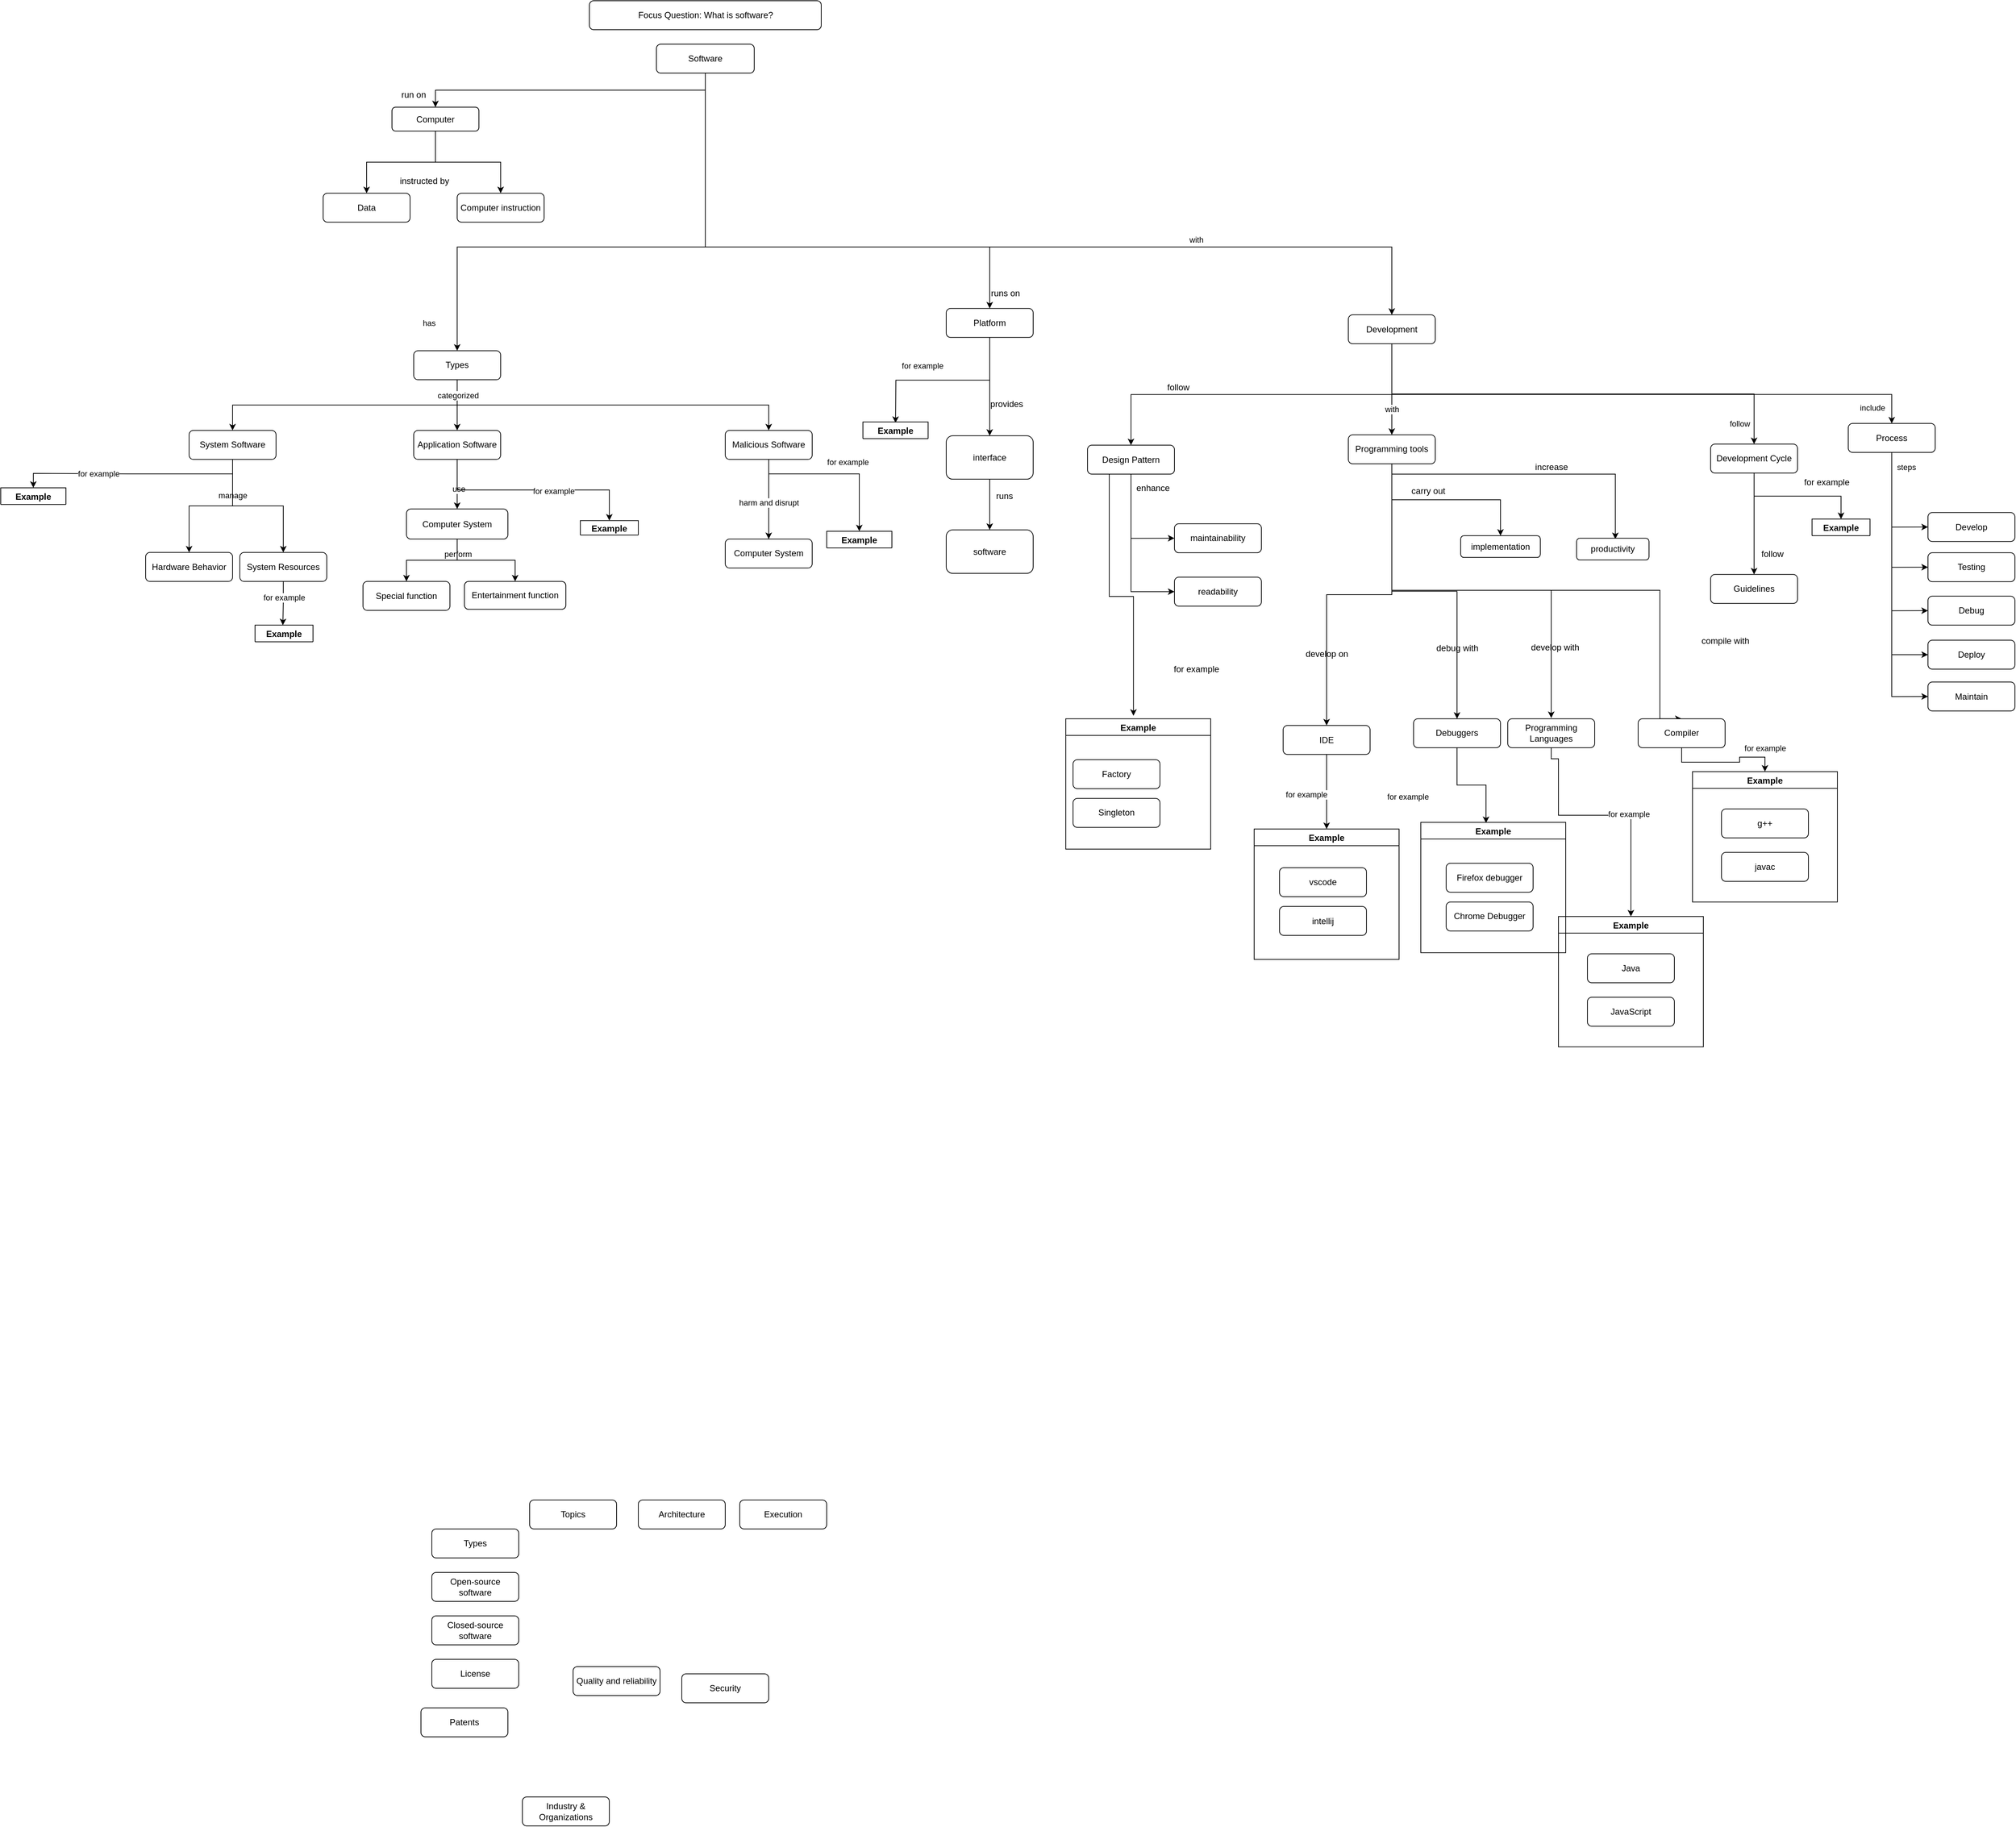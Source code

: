 <mxfile version="13.4.5" type="device"><diagram id="bqDpS-16AzPDmyHB4mbS" name="Page-1"><mxGraphModel dx="2788" dy="2067" grid="1" gridSize="10" guides="1" tooltips="1" connect="1" arrows="1" fold="1" page="1" pageScale="1" pageWidth="850" pageHeight="1100" math="0" shadow="0"><root><mxCell id="0"/><mxCell id="1" parent="0"/><mxCell id="fqigYFYqRB1t5U6mb7Yw-1" value="Focus Question: What is software?" style="rounded=1;whiteSpace=wrap;html=1;" parent="1" vertex="1"><mxGeometry x="297.5" y="-190" width="320" height="40" as="geometry"/></mxCell><mxCell id="fqigYFYqRB1t5U6mb7Yw-91" style="edgeStyle=orthogonalEdgeStyle;rounded=0;orthogonalLoop=1;jettySize=auto;html=1;exitX=0.5;exitY=1;exitDx=0;exitDy=0;entryX=0.5;entryY=0;entryDx=0;entryDy=0;" parent="1" source="fqigYFYqRB1t5U6mb7Yw-2" target="fqigYFYqRB1t5U6mb7Yw-90" edge="1"><mxGeometry relative="1" as="geometry"/></mxCell><mxCell id="fqigYFYqRB1t5U6mb7Yw-95" value="manage" style="edgeLabel;html=1;align=center;verticalAlign=middle;resizable=0;points=[];" parent="fqigYFYqRB1t5U6mb7Yw-91" vertex="1" connectable="0"><mxGeometry x="0.622" y="-1" relative="1" as="geometry"><mxPoint x="61" y="-43.1" as="offset"/></mxGeometry></mxCell><mxCell id="fqigYFYqRB1t5U6mb7Yw-94" style="edgeStyle=orthogonalEdgeStyle;rounded=0;orthogonalLoop=1;jettySize=auto;html=1;exitX=0.5;exitY=1;exitDx=0;exitDy=0;entryX=0.5;entryY=0;entryDx=0;entryDy=0;" parent="1" source="fqigYFYqRB1t5U6mb7Yw-2" target="fqigYFYqRB1t5U6mb7Yw-71" edge="1"><mxGeometry relative="1" as="geometry"/></mxCell><mxCell id="fqigYFYqRB1t5U6mb7Yw-106" value="for example" style="edgeLabel;html=1;align=center;verticalAlign=middle;resizable=0;points=[];" parent="fqigYFYqRB1t5U6mb7Yw-94" vertex="1" connectable="0"><mxGeometry x="0.305" relative="1" as="geometry"><mxPoint as="offset"/></mxGeometry></mxCell><mxCell id="fqigYFYqRB1t5U6mb7Yw-97" style="edgeStyle=orthogonalEdgeStyle;rounded=0;orthogonalLoop=1;jettySize=auto;html=1;exitX=0.5;exitY=1;exitDx=0;exitDy=0;entryX=0.5;entryY=0;entryDx=0;entryDy=0;" parent="1" source="fqigYFYqRB1t5U6mb7Yw-2" target="fqigYFYqRB1t5U6mb7Yw-96" edge="1"><mxGeometry relative="1" as="geometry"/></mxCell><mxCell id="fqigYFYqRB1t5U6mb7Yw-2" value="System Software" style="rounded=1;whiteSpace=wrap;html=1;" parent="1" vertex="1"><mxGeometry x="-255" y="403.3" width="120" height="40" as="geometry"/></mxCell><mxCell id="fqigYFYqRB1t5U6mb7Yw-79" style="edgeStyle=orthogonalEdgeStyle;rounded=0;orthogonalLoop=1;jettySize=auto;html=1;exitX=0.5;exitY=1;exitDx=0;exitDy=0;entryX=0.5;entryY=0;entryDx=0;entryDy=0;" parent="1" source="fqigYFYqRB1t5U6mb7Yw-3" target="fqigYFYqRB1t5U6mb7Yw-78" edge="1"><mxGeometry relative="1" as="geometry"/></mxCell><mxCell id="fqigYFYqRB1t5U6mb7Yw-80" value="use" style="edgeLabel;html=1;align=center;verticalAlign=middle;resizable=0;points=[];" parent="fqigYFYqRB1t5U6mb7Yw-79" vertex="1" connectable="0"><mxGeometry x="0.171" y="2" relative="1" as="geometry"><mxPoint as="offset"/></mxGeometry></mxCell><mxCell id="fqigYFYqRB1t5U6mb7Yw-86" style="edgeStyle=orthogonalEdgeStyle;rounded=0;orthogonalLoop=1;jettySize=auto;html=1;exitX=0.5;exitY=1;exitDx=0;exitDy=0;entryX=0.5;entryY=0;entryDx=0;entryDy=0;" parent="1" source="fqigYFYqRB1t5U6mb7Yw-3" target="fqigYFYqRB1t5U6mb7Yw-84" edge="1"><mxGeometry relative="1" as="geometry"/></mxCell><mxCell id="fqigYFYqRB1t5U6mb7Yw-87" value="for example" style="edgeLabel;html=1;align=center;verticalAlign=middle;resizable=0;points=[];" parent="fqigYFYqRB1t5U6mb7Yw-86" vertex="1" connectable="0"><mxGeometry x="0.189" y="-1" relative="1" as="geometry"><mxPoint as="offset"/></mxGeometry></mxCell><mxCell id="fqigYFYqRB1t5U6mb7Yw-3" value="Application Software" style="rounded=1;whiteSpace=wrap;html=1;" parent="1" vertex="1"><mxGeometry x="55" y="403.3" width="120" height="40" as="geometry"/></mxCell><mxCell id="fqigYFYqRB1t5U6mb7Yw-4" value="&lt;div&gt;License&lt;/div&gt;" style="rounded=1;whiteSpace=wrap;html=1;" parent="1" vertex="1"><mxGeometry x="80" y="2100" width="120" height="40" as="geometry"/></mxCell><mxCell id="fqigYFYqRB1t5U6mb7Yw-119" style="edgeStyle=orthogonalEdgeStyle;rounded=0;orthogonalLoop=1;jettySize=auto;html=1;exitX=0.5;exitY=1;exitDx=0;exitDy=0;entryX=0.5;entryY=0;entryDx=0;entryDy=0;" parent="1" source="fqigYFYqRB1t5U6mb7Yw-5" target="fqigYFYqRB1t5U6mb7Yw-118" edge="1"><mxGeometry relative="1" as="geometry"/></mxCell><mxCell id="fqigYFYqRB1t5U6mb7Yw-120" value="harm and disrupt" style="edgeLabel;html=1;align=center;verticalAlign=middle;resizable=0;points=[];" parent="fqigYFYqRB1t5U6mb7Yw-119" vertex="1" connectable="0"><mxGeometry x="0.335" y="-1" relative="1" as="geometry"><mxPoint x="1" y="-14.48" as="offset"/></mxGeometry></mxCell><mxCell id="fqigYFYqRB1t5U6mb7Yw-128" style="edgeStyle=orthogonalEdgeStyle;rounded=0;orthogonalLoop=1;jettySize=auto;html=1;exitX=0.5;exitY=1;exitDx=0;exitDy=0;entryX=0.5;entryY=0;entryDx=0;entryDy=0;" parent="1" source="fqigYFYqRB1t5U6mb7Yw-5" target="fqigYFYqRB1t5U6mb7Yw-121" edge="1"><mxGeometry relative="1" as="geometry"><Array as="points"><mxPoint x="545" y="463.3"/><mxPoint x="670" y="463.3"/></Array></mxGeometry></mxCell><mxCell id="fqigYFYqRB1t5U6mb7Yw-130" value="for example" style="edgeLabel;html=1;align=center;verticalAlign=middle;resizable=0;points=[];" parent="fqigYFYqRB1t5U6mb7Yw-128" vertex="1" connectable="0"><mxGeometry x="0.139" y="-2" relative="1" as="geometry"><mxPoint x="1.41" y="-18.53" as="offset"/></mxGeometry></mxCell><mxCell id="fqigYFYqRB1t5U6mb7Yw-5" value="Malicious Software" style="rounded=1;whiteSpace=wrap;html=1;" parent="1" vertex="1"><mxGeometry x="485" y="403.3" width="120" height="40" as="geometry"/></mxCell><mxCell id="fqigYFYqRB1t5U6mb7Yw-6" value="&lt;div&gt;Closed-source software&lt;/div&gt;" style="rounded=1;whiteSpace=wrap;html=1;" parent="1" vertex="1"><mxGeometry x="80" y="2040" width="120" height="40" as="geometry"/></mxCell><mxCell id="fqigYFYqRB1t5U6mb7Yw-7" value="&lt;div&gt;Open-source software&lt;/div&gt;" style="rounded=1;whiteSpace=wrap;html=1;" parent="1" vertex="1"><mxGeometry x="80" y="1980" width="120" height="40" as="geometry"/></mxCell><mxCell id="fqigYFYqRB1t5U6mb7Yw-12" value="&lt;div&gt;Patents&lt;/div&gt;" style="rounded=1;whiteSpace=wrap;html=1;" parent="1" vertex="1"><mxGeometry x="65" y="2167" width="120" height="40" as="geometry"/></mxCell><mxCell id="fqigYFYqRB1t5U6mb7Yw-14" value="&lt;div&gt;Types&lt;/div&gt;" style="rounded=1;whiteSpace=wrap;html=1;" parent="1" vertex="1"><mxGeometry x="80" y="1920" width="120" height="40" as="geometry"/></mxCell><mxCell id="fqigYFYqRB1t5U6mb7Yw-15" value="&lt;div&gt;Quality and reliability&lt;/div&gt;" style="rounded=1;whiteSpace=wrap;html=1;" parent="1" vertex="1"><mxGeometry x="275" y="2110" width="120" height="40" as="geometry"/></mxCell><mxCell id="fqigYFYqRB1t5U6mb7Yw-17" value="&lt;div&gt;Execution&lt;/div&gt;" style="rounded=1;whiteSpace=wrap;html=1;" parent="1" vertex="1"><mxGeometry x="505" y="1880" width="120" height="40" as="geometry"/></mxCell><mxCell id="fqigYFYqRB1t5U6mb7Yw-173" style="edgeStyle=orthogonalEdgeStyle;rounded=0;orthogonalLoop=1;jettySize=auto;html=1;exitX=0.5;exitY=1;exitDx=0;exitDy=0;entryX=0;entryY=0.5;entryDx=0;entryDy=0;" parent="1" source="fqigYFYqRB1t5U6mb7Yw-18" target="fqigYFYqRB1t5U6mb7Yw-136" edge="1"><mxGeometry relative="1" as="geometry"/></mxCell><mxCell id="fqigYFYqRB1t5U6mb7Yw-174" style="edgeStyle=orthogonalEdgeStyle;rounded=0;orthogonalLoop=1;jettySize=auto;html=1;exitX=0.5;exitY=1;exitDx=0;exitDy=0;entryX=0;entryY=0.5;entryDx=0;entryDy=0;" parent="1" source="fqigYFYqRB1t5U6mb7Yw-18" target="fqigYFYqRB1t5U6mb7Yw-31" edge="1"><mxGeometry relative="1" as="geometry"/></mxCell><mxCell id="fqigYFYqRB1t5U6mb7Yw-175" style="edgeStyle=orthogonalEdgeStyle;rounded=0;orthogonalLoop=1;jettySize=auto;html=1;exitX=0.5;exitY=1;exitDx=0;exitDy=0;entryX=0;entryY=0.5;entryDx=0;entryDy=0;" parent="1" source="fqigYFYqRB1t5U6mb7Yw-18" target="fqigYFYqRB1t5U6mb7Yw-22" edge="1"><mxGeometry relative="1" as="geometry"/></mxCell><mxCell id="fqigYFYqRB1t5U6mb7Yw-176" style="edgeStyle=orthogonalEdgeStyle;rounded=0;orthogonalLoop=1;jettySize=auto;html=1;exitX=0.5;exitY=1;exitDx=0;exitDy=0;entryX=0;entryY=0.5;entryDx=0;entryDy=0;" parent="1" source="fqigYFYqRB1t5U6mb7Yw-18" target="fqigYFYqRB1t5U6mb7Yw-20" edge="1"><mxGeometry relative="1" as="geometry"/></mxCell><mxCell id="fqigYFYqRB1t5U6mb7Yw-177" value="steps" style="edgeLabel;html=1;align=center;verticalAlign=middle;resizable=0;points=[];" parent="fqigYFYqRB1t5U6mb7Yw-176" vertex="1" connectable="0"><mxGeometry x="-0.874" y="2" relative="1" as="geometry"><mxPoint x="18" y="-4.57" as="offset"/></mxGeometry></mxCell><mxCell id="fqigYFYqRB1t5U6mb7Yw-179" style="edgeStyle=orthogonalEdgeStyle;rounded=0;orthogonalLoop=1;jettySize=auto;html=1;exitX=0.5;exitY=1;exitDx=0;exitDy=0;entryX=0;entryY=0.5;entryDx=0;entryDy=0;" parent="1" source="fqigYFYqRB1t5U6mb7Yw-18" target="fqigYFYqRB1t5U6mb7Yw-178" edge="1"><mxGeometry relative="1" as="geometry"/></mxCell><mxCell id="fqigYFYqRB1t5U6mb7Yw-18" value="&lt;div&gt;Process&lt;/div&gt;" style="rounded=1;whiteSpace=wrap;html=1;" parent="1" vertex="1"><mxGeometry x="2035" y="393.67" width="120" height="40" as="geometry"/></mxCell><mxCell id="fqigYFYqRB1t5U6mb7Yw-20" value="&lt;div&gt;Maintain&lt;/div&gt;" style="rounded=1;whiteSpace=wrap;html=1;" parent="1" vertex="1"><mxGeometry x="2145" y="750.67" width="120" height="40" as="geometry"/></mxCell><mxCell id="fqigYFYqRB1t5U6mb7Yw-22" value="&lt;div&gt;Debug&lt;/div&gt;" style="rounded=1;whiteSpace=wrap;html=1;" parent="1" vertex="1"><mxGeometry x="2145" y="632.17" width="120" height="40" as="geometry"/></mxCell><mxCell id="fqigYFYqRB1t5U6mb7Yw-137" style="edgeStyle=orthogonalEdgeStyle;rounded=0;orthogonalLoop=1;jettySize=auto;html=1;exitX=0.5;exitY=1;exitDx=0;exitDy=0;entryX=0.5;entryY=0;entryDx=0;entryDy=0;" parent="1" source="fqigYFYqRB1t5U6mb7Yw-23" target="fqigYFYqRB1t5U6mb7Yw-43" edge="1"><mxGeometry relative="1" as="geometry"/></mxCell><mxCell id="fqigYFYqRB1t5U6mb7Yw-139" style="edgeStyle=orthogonalEdgeStyle;rounded=0;orthogonalLoop=1;jettySize=auto;html=1;exitX=0.5;exitY=1;exitDx=0;exitDy=0;" parent="1" edge="1"><mxGeometry relative="1" as="geometry"><mxPoint x="1405" y="448.42" as="sourcePoint"/><mxPoint x="1625.006" y="800.42" as="targetPoint"/><Array as="points"><mxPoint x="1405" y="624"/><mxPoint x="1625" y="624"/></Array></mxGeometry></mxCell><mxCell id="fqigYFYqRB1t5U6mb7Yw-183" style="edgeStyle=orthogonalEdgeStyle;rounded=0;orthogonalLoop=1;jettySize=auto;html=1;exitX=0.5;exitY=1;exitDx=0;exitDy=0;entryX=0.5;entryY=0;entryDx=0;entryDy=0;" parent="1" source="fqigYFYqRB1t5U6mb7Yw-23" target="fqigYFYqRB1t5U6mb7Yw-181" edge="1"><mxGeometry relative="1" as="geometry"/></mxCell><mxCell id="fqigYFYqRB1t5U6mb7Yw-261" style="edgeStyle=orthogonalEdgeStyle;rounded=0;orthogonalLoop=1;jettySize=auto;html=1;exitX=0.5;exitY=1;exitDx=0;exitDy=0;entryX=0.535;entryY=0.04;entryDx=0;entryDy=0;entryPerimeter=0;" parent="1" source="fqigYFYqRB1t5U6mb7Yw-23" target="fqigYFYqRB1t5U6mb7Yw-182" edge="1"><mxGeometry relative="1" as="geometry"><Array as="points"><mxPoint x="1405" y="463.67"/><mxPoint x="1714" y="463.67"/></Array></mxGeometry></mxCell><mxCell id="hhJebvFuPnWvjlflmuTp-10" style="edgeStyle=orthogonalEdgeStyle;rounded=0;orthogonalLoop=1;jettySize=auto;html=1;entryX=0.5;entryY=0;entryDx=0;entryDy=0;" parent="1" source="fqigYFYqRB1t5U6mb7Yw-23" target="hhJebvFuPnWvjlflmuTp-6" edge="1"><mxGeometry relative="1" as="geometry"><Array as="points"><mxPoint x="1405" y="624"/><mxPoint x="1775" y="624"/><mxPoint x="1775" y="801"/></Array></mxGeometry></mxCell><mxCell id="ocabSNgFhUZFMKC6uP_e-37" style="edgeStyle=orthogonalEdgeStyle;rounded=0;orthogonalLoop=1;jettySize=auto;html=1;entryX=0.5;entryY=0;entryDx=0;entryDy=0;" edge="1" parent="1" source="fqigYFYqRB1t5U6mb7Yw-23" target="fqigYFYqRB1t5U6mb7Yw-44"><mxGeometry relative="1" as="geometry"/></mxCell><mxCell id="fqigYFYqRB1t5U6mb7Yw-23" value="&lt;div&gt;Programming tools&lt;/div&gt;" style="rounded=1;whiteSpace=wrap;html=1;" parent="1" vertex="1"><mxGeometry x="1345" y="409.42" width="120" height="40" as="geometry"/></mxCell><mxCell id="fqigYFYqRB1t5U6mb7Yw-28" value="&lt;div&gt;Security&lt;/div&gt;" style="rounded=1;whiteSpace=wrap;html=1;" parent="1" vertex="1"><mxGeometry x="425" y="2120" width="120" height="40" as="geometry"/></mxCell><mxCell id="fqigYFYqRB1t5U6mb7Yw-29" value="&lt;div&gt;Architecture&lt;/div&gt;" style="rounded=1;whiteSpace=wrap;html=1;" parent="1" vertex="1"><mxGeometry x="365" y="1880" width="120" height="40" as="geometry"/></mxCell><mxCell id="fqigYFYqRB1t5U6mb7Yw-31" value="Testing" style="rounded=1;whiteSpace=wrap;html=1;" parent="1" vertex="1"><mxGeometry x="2145" y="572.17" width="120" height="40" as="geometry"/></mxCell><mxCell id="fqigYFYqRB1t5U6mb7Yw-149" style="edgeStyle=orthogonalEdgeStyle;rounded=0;orthogonalLoop=1;jettySize=auto;html=1;exitX=0.5;exitY=1;exitDx=0;exitDy=0;entryX=0.5;entryY=0;entryDx=0;entryDy=0;" parent="1" source="fqigYFYqRB1t5U6mb7Yw-42" target="fqigYFYqRB1t5U6mb7Yw-146" edge="1"><mxGeometry relative="1" as="geometry"><mxPoint x="1635.0" y="883.42" as="targetPoint"/><Array as="points"><mxPoint x="1625" y="856.67"/><mxPoint x="1635" y="856.67"/><mxPoint x="1635" y="934.67"/></Array></mxGeometry></mxCell><mxCell id="fqigYFYqRB1t5U6mb7Yw-150" value="for example" style="edgeLabel;html=1;align=center;verticalAlign=middle;resizable=0;points=[];" parent="fqigYFYqRB1t5U6mb7Yw-149" vertex="1" connectable="0"><mxGeometry x="0.167" y="2" relative="1" as="geometry"><mxPoint as="offset"/></mxGeometry></mxCell><mxCell id="fqigYFYqRB1t5U6mb7Yw-42" value="&lt;div&gt;Programming Languages&lt;/div&gt;" style="rounded=1;whiteSpace=wrap;html=1;" parent="1" vertex="1"><mxGeometry x="1565" y="801.42" width="120" height="40" as="geometry"/></mxCell><mxCell id="fqigYFYqRB1t5U6mb7Yw-143" style="edgeStyle=orthogonalEdgeStyle;rounded=0;orthogonalLoop=1;jettySize=auto;html=1;exitX=0.5;exitY=1;exitDx=0;exitDy=0;entryX=0.5;entryY=0;entryDx=0;entryDy=0;" parent="1" source="fqigYFYqRB1t5U6mb7Yw-43" target="fqigYFYqRB1t5U6mb7Yw-140" edge="1"><mxGeometry relative="1" as="geometry"/></mxCell><mxCell id="fqigYFYqRB1t5U6mb7Yw-145" value="for example" style="edgeLabel;html=1;align=center;verticalAlign=middle;resizable=0;points=[];" parent="fqigYFYqRB1t5U6mb7Yw-143" vertex="1" connectable="0"><mxGeometry x="0.17" y="-4" relative="1" as="geometry"><mxPoint x="-24.62" y="-5.76" as="offset"/></mxGeometry></mxCell><mxCell id="fqigYFYqRB1t5U6mb7Yw-43" value="&lt;div&gt;IDE&lt;/div&gt;" style="rounded=1;whiteSpace=wrap;html=1;" parent="1" vertex="1"><mxGeometry x="1255" y="810.67" width="120" height="40" as="geometry"/></mxCell><mxCell id="fqigYFYqRB1t5U6mb7Yw-266" style="edgeStyle=orthogonalEdgeStyle;rounded=0;orthogonalLoop=1;jettySize=auto;html=1;exitX=0.5;exitY=1;exitDx=0;exitDy=0;entryX=0.45;entryY=0.005;entryDx=0;entryDy=0;entryPerimeter=0;" parent="1" source="fqigYFYqRB1t5U6mb7Yw-44" target="fqigYFYqRB1t5U6mb7Yw-263" edge="1"><mxGeometry relative="1" as="geometry"/></mxCell><mxCell id="fqigYFYqRB1t5U6mb7Yw-44" value="&lt;div&gt;Debuggers&lt;/div&gt;" style="rounded=1;whiteSpace=wrap;html=1;" parent="1" vertex="1"><mxGeometry x="1435" y="801.42" width="120" height="40" as="geometry"/></mxCell><mxCell id="fqigYFYqRB1t5U6mb7Yw-49" value="&lt;div&gt;Topics&lt;/div&gt;" style="rounded=1;whiteSpace=wrap;html=1;" parent="1" vertex="1"><mxGeometry x="215" y="1880" width="120" height="40" as="geometry"/></mxCell><mxCell id="fqigYFYqRB1t5U6mb7Yw-50" value="&lt;div&gt;Industry &amp;amp; Organizations&lt;/div&gt;" style="rounded=1;whiteSpace=wrap;html=1;" parent="1" vertex="1"><mxGeometry x="205" y="2290" width="120" height="40" as="geometry"/></mxCell><mxCell id="fqigYFYqRB1t5U6mb7Yw-158" style="edgeStyle=orthogonalEdgeStyle;rounded=0;orthogonalLoop=1;jettySize=auto;html=1;exitX=0.5;exitY=1;exitDx=0;exitDy=0;entryX=0.5;entryY=0;entryDx=0;entryDy=0;" parent="1" source="fqigYFYqRB1t5U6mb7Yw-52" target="fqigYFYqRB1t5U6mb7Yw-155" edge="1"><mxGeometry relative="1" as="geometry"/></mxCell><mxCell id="fqigYFYqRB1t5U6mb7Yw-170" style="edgeStyle=orthogonalEdgeStyle;rounded=0;orthogonalLoop=1;jettySize=auto;html=1;exitX=0.5;exitY=1;exitDx=0;exitDy=0;" parent="1" source="fqigYFYqRB1t5U6mb7Yw-52" target="fqigYFYqRB1t5U6mb7Yw-168" edge="1"><mxGeometry relative="1" as="geometry"/></mxCell><mxCell id="fqigYFYqRB1t5U6mb7Yw-52" value="Development Cycle" style="rounded=1;whiteSpace=wrap;html=1;" parent="1" vertex="1"><mxGeometry x="1845" y="422.17" width="120" height="40" as="geometry"/></mxCell><mxCell id="fqigYFYqRB1t5U6mb7Yw-61" style="edgeStyle=orthogonalEdgeStyle;rounded=0;orthogonalLoop=1;jettySize=auto;html=1;exitX=0.5;exitY=1;exitDx=0;exitDy=0;entryX=0.5;entryY=0;entryDx=0;entryDy=0;" parent="1" source="fqigYFYqRB1t5U6mb7Yw-53" target="fqigYFYqRB1t5U6mb7Yw-3" edge="1"><mxGeometry relative="1" as="geometry"/></mxCell><mxCell id="fqigYFYqRB1t5U6mb7Yw-62" style="edgeStyle=orthogonalEdgeStyle;rounded=0;orthogonalLoop=1;jettySize=auto;html=1;exitX=0.5;exitY=1;exitDx=0;exitDy=0;entryX=0.5;entryY=0;entryDx=0;entryDy=0;" parent="1" source="fqigYFYqRB1t5U6mb7Yw-53" target="fqigYFYqRB1t5U6mb7Yw-5" edge="1"><mxGeometry relative="1" as="geometry"/></mxCell><mxCell id="fqigYFYqRB1t5U6mb7Yw-63" style="edgeStyle=orthogonalEdgeStyle;rounded=0;orthogonalLoop=1;jettySize=auto;html=1;exitX=0.5;exitY=1;exitDx=0;exitDy=0;entryX=0.5;entryY=0;entryDx=0;entryDy=0;" parent="1" source="fqigYFYqRB1t5U6mb7Yw-53" target="fqigYFYqRB1t5U6mb7Yw-2" edge="1"><mxGeometry relative="1" as="geometry"/></mxCell><mxCell id="fqigYFYqRB1t5U6mb7Yw-116" value="categorized" style="edgeLabel;html=1;align=center;verticalAlign=middle;resizable=0;points=[];" parent="fqigYFYqRB1t5U6mb7Yw-63" vertex="1" connectable="0"><mxGeometry x="-0.888" y="1" relative="1" as="geometry"><mxPoint as="offset"/></mxGeometry></mxCell><mxCell id="fqigYFYqRB1t5U6mb7Yw-53" value="&lt;div&gt;Types&lt;/div&gt;" style="rounded=1;whiteSpace=wrap;html=1;" parent="1" vertex="1"><mxGeometry x="55" y="293.3" width="120" height="40" as="geometry"/></mxCell><mxCell id="fqigYFYqRB1t5U6mb7Yw-75" style="edgeStyle=orthogonalEdgeStyle;rounded=0;orthogonalLoop=1;jettySize=auto;html=1;exitX=0.5;exitY=1;exitDx=0;exitDy=0;entryX=0.5;entryY=0;entryDx=0;entryDy=0;" parent="1" source="fqigYFYqRB1t5U6mb7Yw-55" edge="1"><mxGeometry relative="1" as="geometry"><mxPoint x="720" y="392.92" as="targetPoint"/></mxGeometry></mxCell><mxCell id="fqigYFYqRB1t5U6mb7Yw-132" value="for example" style="edgeLabel;html=1;align=center;verticalAlign=middle;resizable=0;points=[];" parent="fqigYFYqRB1t5U6mb7Yw-75" vertex="1" connectable="0"><mxGeometry x="-0.2" y="2" relative="1" as="geometry"><mxPoint x="-53.14" y="-22.03" as="offset"/></mxGeometry></mxCell><mxCell id="fqigYFYqRB1t5U6mb7Yw-193" style="edgeStyle=orthogonalEdgeStyle;rounded=0;orthogonalLoop=1;jettySize=auto;html=1;exitX=0.5;exitY=1;exitDx=0;exitDy=0;" parent="1" source="fqigYFYqRB1t5U6mb7Yw-55" target="fqigYFYqRB1t5U6mb7Yw-191" edge="1"><mxGeometry relative="1" as="geometry"/></mxCell><mxCell id="fqigYFYqRB1t5U6mb7Yw-55" value="&lt;div&gt;Platform&lt;/div&gt;" style="rounded=1;whiteSpace=wrap;html=1;" parent="1" vertex="1"><mxGeometry x="790" y="234.92" width="120" height="40" as="geometry"/></mxCell><mxCell id="fqigYFYqRB1t5U6mb7Yw-71" value="Example" style="swimlane;" parent="1" vertex="1" collapsed="1"><mxGeometry x="-515" y="482.55" width="90" height="23" as="geometry"><mxRectangle x="-925" y="419.25" width="200" height="281.5" as="alternateBounds"/></mxGeometry></mxCell><mxCell id="fqigYFYqRB1t5U6mb7Yw-64" value="&lt;div&gt;Device drivers&lt;/div&gt;" style="rounded=1;whiteSpace=wrap;html=1;" parent="fqigYFYqRB1t5U6mb7Yw-71" vertex="1"><mxGeometry x="50" y="40" width="120" height="40" as="geometry"/></mxCell><mxCell id="fqigYFYqRB1t5U6mb7Yw-66" value="&lt;div&gt;Utilities&lt;/div&gt;" style="rounded=1;whiteSpace=wrap;html=1;" parent="fqigYFYqRB1t5U6mb7Yw-71" vertex="1"><mxGeometry x="50" y="90" width="120" height="40" as="geometry"/></mxCell><mxCell id="fqigYFYqRB1t5U6mb7Yw-65" value="&lt;div&gt;Operating systems&lt;/div&gt;" style="rounded=1;whiteSpace=wrap;html=1;" parent="fqigYFYqRB1t5U6mb7Yw-71" vertex="1"><mxGeometry x="50" y="140" width="120" height="40" as="geometry"/></mxCell><mxCell id="fqigYFYqRB1t5U6mb7Yw-92" value="bios" style="rounded=1;whiteSpace=wrap;html=1;" parent="fqigYFYqRB1t5U6mb7Yw-71" vertex="1"><mxGeometry x="50" y="191.5" width="120" height="40" as="geometry"/></mxCell><mxCell id="fqigYFYqRB1t5U6mb7Yw-74" value="Example" style="swimlane;" parent="1" vertex="1" collapsed="1"><mxGeometry x="675" y="391.67" width="90" height="23" as="geometry"><mxRectangle x="290" y="378" width="200" height="187" as="alternateBounds"/></mxGeometry></mxCell><mxCell id="fqigYFYqRB1t5U6mb7Yw-57" value="&lt;div&gt;Desktop&lt;/div&gt;" style="rounded=1;whiteSpace=wrap;html=1;" parent="fqigYFYqRB1t5U6mb7Yw-74" vertex="1"><mxGeometry x="40" y="30" width="120" height="40" as="geometry"/></mxCell><mxCell id="fqigYFYqRB1t5U6mb7Yw-56" value="&lt;div&gt;Mobile&lt;/div&gt;" style="rounded=1;whiteSpace=wrap;html=1;" parent="fqigYFYqRB1t5U6mb7Yw-74" vertex="1"><mxGeometry x="40" y="80" width="120" height="40" as="geometry"/></mxCell><mxCell id="fqigYFYqRB1t5U6mb7Yw-58" value="&lt;div&gt;Embedded System&lt;/div&gt;" style="rounded=1;whiteSpace=wrap;html=1;" parent="fqigYFYqRB1t5U6mb7Yw-74" vertex="1"><mxGeometry x="40" y="130" width="120" height="40" as="geometry"/></mxCell><mxCell id="fqigYFYqRB1t5U6mb7Yw-76" value="Special function" style="rounded=1;whiteSpace=wrap;html=1;" parent="1" vertex="1"><mxGeometry x="-15" y="611.8" width="120" height="40" as="geometry"/></mxCell><mxCell id="fqigYFYqRB1t5U6mb7Yw-77" value="Entertainment function" style="rounded=1;whiteSpace=wrap;html=1;" parent="1" vertex="1"><mxGeometry x="125" y="611.8" width="140" height="38.5" as="geometry"/></mxCell><mxCell id="fqigYFYqRB1t5U6mb7Yw-81" style="edgeStyle=orthogonalEdgeStyle;rounded=0;orthogonalLoop=1;jettySize=auto;html=1;exitX=0.5;exitY=1;exitDx=0;exitDy=0;" parent="1" source="fqigYFYqRB1t5U6mb7Yw-78" target="fqigYFYqRB1t5U6mb7Yw-76" edge="1"><mxGeometry relative="1" as="geometry"/></mxCell><mxCell id="fqigYFYqRB1t5U6mb7Yw-83" value="perform" style="edgeLabel;html=1;align=center;verticalAlign=middle;resizable=0;points=[];" parent="fqigYFYqRB1t5U6mb7Yw-81" vertex="1" connectable="0"><mxGeometry x="-0.522" y="-2" relative="1" as="geometry"><mxPoint x="1.63" y="-7.23" as="offset"/></mxGeometry></mxCell><mxCell id="fqigYFYqRB1t5U6mb7Yw-82" style="edgeStyle=orthogonalEdgeStyle;rounded=0;orthogonalLoop=1;jettySize=auto;html=1;exitX=0.5;exitY=1;exitDx=0;exitDy=0;entryX=0.5;entryY=0;entryDx=0;entryDy=0;" parent="1" source="fqigYFYqRB1t5U6mb7Yw-78" target="fqigYFYqRB1t5U6mb7Yw-77" edge="1"><mxGeometry relative="1" as="geometry"/></mxCell><mxCell id="fqigYFYqRB1t5U6mb7Yw-78" value="Computer System" style="rounded=1;whiteSpace=wrap;html=1;" parent="1" vertex="1"><mxGeometry x="45" y="511.8" width="140" height="41.5" as="geometry"/></mxCell><mxCell id="fqigYFYqRB1t5U6mb7Yw-84" value="Example" style="swimlane;startSize=20;" parent="1" vertex="1" collapsed="1"><mxGeometry x="285" y="527.8" width="80" height="20" as="geometry"><mxRectangle x="-125" y="464.5" width="200" height="298.5" as="alternateBounds"/></mxGeometry></mxCell><mxCell id="fqigYFYqRB1t5U6mb7Yw-8" value="&lt;div&gt;Shareware&lt;/div&gt;" style="rounded=1;whiteSpace=wrap;html=1;" parent="fqigYFYqRB1t5U6mb7Yw-84" vertex="1"><mxGeometry x="40" y="40" width="120" height="40" as="geometry"/></mxCell><mxCell id="fqigYFYqRB1t5U6mb7Yw-46" value="&lt;div&gt;Mobile software&lt;/div&gt;" style="rounded=1;whiteSpace=wrap;html=1;" parent="fqigYFYqRB1t5U6mb7Yw-84" vertex="1"><mxGeometry x="40" y="85" width="120" height="40" as="geometry"/></mxCell><mxCell id="fqigYFYqRB1t5U6mb7Yw-59" value="&lt;div&gt;Web-app&lt;/div&gt;" style="rounded=1;whiteSpace=wrap;html=1;" parent="fqigYFYqRB1t5U6mb7Yw-84" vertex="1"><mxGeometry x="40" y="135" width="120" height="40" as="geometry"/></mxCell><mxCell id="fqigYFYqRB1t5U6mb7Yw-9" value="&lt;div&gt;Freeware&lt;/div&gt;" style="rounded=1;whiteSpace=wrap;html=1;" parent="fqigYFYqRB1t5U6mb7Yw-84" vertex="1"><mxGeometry x="40" y="235" width="120" height="40" as="geometry"/></mxCell><mxCell id="fqigYFYqRB1t5U6mb7Yw-45" value="&lt;div&gt;Computer software&lt;/div&gt;" style="rounded=1;whiteSpace=wrap;html=1;" parent="fqigYFYqRB1t5U6mb7Yw-84" vertex="1"><mxGeometry x="40" y="185" width="120" height="40" as="geometry"/></mxCell><mxCell id="fqigYFYqRB1t5U6mb7Yw-90" value="Hardware Behavior" style="rounded=1;whiteSpace=wrap;html=1;" parent="1" vertex="1"><mxGeometry x="-315" y="571.8" width="120" height="40" as="geometry"/></mxCell><mxCell id="fqigYFYqRB1t5U6mb7Yw-105" style="edgeStyle=orthogonalEdgeStyle;rounded=0;orthogonalLoop=1;jettySize=auto;html=1;exitX=0.5;exitY=1;exitDx=0;exitDy=0;entryX=0.48;entryY=0.004;entryDx=0;entryDy=0;entryPerimeter=0;" parent="1" source="fqigYFYqRB1t5U6mb7Yw-96" target="fqigYFYqRB1t5U6mb7Yw-98" edge="1"><mxGeometry relative="1" as="geometry"/></mxCell><mxCell id="fqigYFYqRB1t5U6mb7Yw-107" value="for example" style="edgeLabel;html=1;align=center;verticalAlign=middle;resizable=0;points=[];" parent="fqigYFYqRB1t5U6mb7Yw-105" vertex="1" connectable="0"><mxGeometry x="0.84" y="3" relative="1" as="geometry"><mxPoint x="-1.4" y="-33.57" as="offset"/></mxGeometry></mxCell><mxCell id="fqigYFYqRB1t5U6mb7Yw-96" value="System Resources" style="rounded=1;whiteSpace=wrap;html=1;" parent="1" vertex="1"><mxGeometry x="-185" y="571.8" width="120" height="40" as="geometry"/></mxCell><mxCell id="fqigYFYqRB1t5U6mb7Yw-98" value="Example" style="swimlane;" parent="1" vertex="1" collapsed="1"><mxGeometry x="-164" y="672.17" width="80" height="23" as="geometry"><mxRectangle x="-575" y="609.25" width="190" height="211.5" as="alternateBounds"/></mxGeometry></mxCell><mxCell id="fqigYFYqRB1t5U6mb7Yw-99" value="&lt;div&gt;CPU&lt;/div&gt;" style="rounded=1;whiteSpace=wrap;html=1;" parent="fqigYFYqRB1t5U6mb7Yw-98" vertex="1"><mxGeometry x="35" y="30" width="120" height="40" as="geometry"/></mxCell><mxCell id="fqigYFYqRB1t5U6mb7Yw-102" value="&lt;div&gt;Disk&lt;/div&gt;" style="rounded=1;whiteSpace=wrap;html=1;" parent="fqigYFYqRB1t5U6mb7Yw-98" vertex="1"><mxGeometry x="35" y="150" width="120" height="40" as="geometry"/></mxCell><mxCell id="fqigYFYqRB1t5U6mb7Yw-101" value="&lt;div&gt;Memory&lt;/div&gt;" style="rounded=1;whiteSpace=wrap;html=1;" parent="fqigYFYqRB1t5U6mb7Yw-98" vertex="1"><mxGeometry x="35" y="90" width="120" height="40" as="geometry"/></mxCell><mxCell id="fqigYFYqRB1t5U6mb7Yw-112" style="edgeStyle=orthogonalEdgeStyle;rounded=0;orthogonalLoop=1;jettySize=auto;html=1;exitX=0.5;exitY=1;exitDx=0;exitDy=0;entryX=0.5;entryY=0;entryDx=0;entryDy=0;" parent="1" source="fqigYFYqRB1t5U6mb7Yw-108" target="fqigYFYqRB1t5U6mb7Yw-53" edge="1"><mxGeometry relative="1" as="geometry"><Array as="points"><mxPoint x="458" y="150"/><mxPoint x="115" y="150"/></Array></mxGeometry></mxCell><mxCell id="fqigYFYqRB1t5U6mb7Yw-113" value="has" style="edgeLabel;html=1;align=center;verticalAlign=middle;resizable=0;points=[];" parent="fqigYFYqRB1t5U6mb7Yw-112" vertex="1" connectable="0"><mxGeometry x="0.361" y="-1" relative="1" as="geometry"><mxPoint x="-128.14" y="105.92" as="offset"/></mxGeometry></mxCell><mxCell id="fqigYFYqRB1t5U6mb7Yw-134" style="edgeStyle=orthogonalEdgeStyle;rounded=0;orthogonalLoop=1;jettySize=auto;html=1;exitX=0.5;exitY=1;exitDx=0;exitDy=0;entryX=0.5;entryY=0;entryDx=0;entryDy=0;" parent="1" source="fqigYFYqRB1t5U6mb7Yw-108" target="fqigYFYqRB1t5U6mb7Yw-133" edge="1"><mxGeometry relative="1" as="geometry"><Array as="points"><mxPoint x="458" y="150"/><mxPoint x="1405" y="150"/></Array></mxGeometry></mxCell><mxCell id="fqigYFYqRB1t5U6mb7Yw-135" value="with" style="edgeLabel;html=1;align=center;verticalAlign=middle;resizable=0;points=[];" parent="fqigYFYqRB1t5U6mb7Yw-134" vertex="1" connectable="0"><mxGeometry x="0.413" y="4" relative="1" as="geometry"><mxPoint x="12" y="-6" as="offset"/></mxGeometry></mxCell><mxCell id="fqigYFYqRB1t5U6mb7Yw-256" style="edgeStyle=orthogonalEdgeStyle;rounded=0;orthogonalLoop=1;jettySize=auto;html=1;exitX=0.5;exitY=1;exitDx=0;exitDy=0;" parent="1" source="fqigYFYqRB1t5U6mb7Yw-108" target="fqigYFYqRB1t5U6mb7Yw-55" edge="1"><mxGeometry relative="1" as="geometry"><Array as="points"><mxPoint x="458" y="150"/><mxPoint x="850" y="150"/></Array></mxGeometry></mxCell><mxCell id="ocabSNgFhUZFMKC6uP_e-22" style="edgeStyle=orthogonalEdgeStyle;rounded=0;orthogonalLoop=1;jettySize=auto;html=1;entryX=0.5;entryY=0;entryDx=0;entryDy=0;exitX=0.5;exitY=1;exitDx=0;exitDy=0;" edge="1" parent="1" source="fqigYFYqRB1t5U6mb7Yw-108" target="ocabSNgFhUZFMKC6uP_e-7"><mxGeometry relative="1" as="geometry"/></mxCell><mxCell id="fqigYFYqRB1t5U6mb7Yw-108" value="&lt;div&gt;Software&lt;/div&gt;" style="rounded=1;whiteSpace=wrap;html=1;" parent="1" vertex="1"><mxGeometry x="390" y="-130" width="135" height="40" as="geometry"/></mxCell><mxCell id="fqigYFYqRB1t5U6mb7Yw-118" value="Computer System" style="rounded=1;whiteSpace=wrap;html=1;" parent="1" vertex="1"><mxGeometry x="485" y="553.3" width="120" height="40" as="geometry"/></mxCell><mxCell id="fqigYFYqRB1t5U6mb7Yw-121" value="Example" style="swimlane;" parent="1" vertex="1" collapsed="1"><mxGeometry x="625" y="542.55" width="90" height="23" as="geometry"><mxRectangle x="200" y="464.5" width="200" height="351.5" as="alternateBounds"/></mxGeometry></mxCell><mxCell id="fqigYFYqRB1t5U6mb7Yw-122" value="&lt;div&gt;Viruses&lt;/div&gt;" style="rounded=1;whiteSpace=wrap;html=1;" parent="fqigYFYqRB1t5U6mb7Yw-121" vertex="1"><mxGeometry x="40" y="39.25" width="120" height="40" as="geometry"/></mxCell><mxCell id="fqigYFYqRB1t5U6mb7Yw-123" value="&lt;div&gt;Screen-locking ransomware&lt;/div&gt;" style="rounded=1;whiteSpace=wrap;html=1;" parent="fqigYFYqRB1t5U6mb7Yw-121" vertex="1"><mxGeometry x="40" y="86.5" width="120" height="40" as="geometry"/></mxCell><mxCell id="fqigYFYqRB1t5U6mb7Yw-127" value="&lt;div&gt;Rootkits&lt;/div&gt;" style="rounded=1;whiteSpace=wrap;html=1;" parent="fqigYFYqRB1t5U6mb7Yw-121" vertex="1"><mxGeometry x="40" y="190" width="120" height="40" as="geometry"/></mxCell><mxCell id="fqigYFYqRB1t5U6mb7Yw-126" value="&lt;div&gt;Trojan horses&lt;/div&gt;" style="rounded=1;whiteSpace=wrap;html=1;" parent="fqigYFYqRB1t5U6mb7Yw-121" vertex="1"><mxGeometry x="40" y="140" width="120" height="40" as="geometry"/></mxCell><mxCell id="fqigYFYqRB1t5U6mb7Yw-125" value="&lt;div&gt;Backdoors&lt;/div&gt;" style="rounded=1;whiteSpace=wrap;html=1;" parent="fqigYFYqRB1t5U6mb7Yw-121" vertex="1"><mxGeometry x="40" y="241.5" width="120" height="40" as="geometry"/></mxCell><mxCell id="fqigYFYqRB1t5U6mb7Yw-124" value="&lt;div&gt;Evasion&lt;/div&gt;" style="rounded=1;whiteSpace=wrap;html=1;" parent="fqigYFYqRB1t5U6mb7Yw-121" vertex="1"><mxGeometry x="40" y="291.5" width="120" height="40" as="geometry"/></mxCell><mxCell id="fqigYFYqRB1t5U6mb7Yw-151" style="edgeStyle=orthogonalEdgeStyle;rounded=0;orthogonalLoop=1;jettySize=auto;html=1;exitX=0.5;exitY=1;exitDx=0;exitDy=0;entryX=0.5;entryY=0;entryDx=0;entryDy=0;" parent="1" source="fqigYFYqRB1t5U6mb7Yw-133" target="fqigYFYqRB1t5U6mb7Yw-23" edge="1"><mxGeometry relative="1" as="geometry"/></mxCell><mxCell id="fqigYFYqRB1t5U6mb7Yw-152" value="with" style="edgeLabel;html=1;align=center;verticalAlign=middle;resizable=0;points=[];" parent="fqigYFYqRB1t5U6mb7Yw-151" vertex="1" connectable="0"><mxGeometry x="0.241" y="1" relative="1" as="geometry"><mxPoint x="-1.0" y="12.0" as="offset"/></mxGeometry></mxCell><mxCell id="fqigYFYqRB1t5U6mb7Yw-153" style="edgeStyle=orthogonalEdgeStyle;rounded=0;orthogonalLoop=1;jettySize=auto;html=1;exitX=0.5;exitY=1;exitDx=0;exitDy=0;entryX=0.5;entryY=0;entryDx=0;entryDy=0;" parent="1" source="fqigYFYqRB1t5U6mb7Yw-133" target="fqigYFYqRB1t5U6mb7Yw-52" edge="1"><mxGeometry relative="1" as="geometry"/></mxCell><mxCell id="fqigYFYqRB1t5U6mb7Yw-154" value="follow" style="edgeLabel;html=1;align=center;verticalAlign=middle;resizable=0;points=[];" parent="fqigYFYqRB1t5U6mb7Yw-153" vertex="1" connectable="0"><mxGeometry x="0.747" y="4" relative="1" as="geometry"><mxPoint x="-8.38" y="44.76" as="offset"/></mxGeometry></mxCell><mxCell id="fqigYFYqRB1t5U6mb7Yw-165" style="edgeStyle=orthogonalEdgeStyle;rounded=0;orthogonalLoop=1;jettySize=auto;html=1;exitX=0.5;exitY=1;exitDx=0;exitDy=0;" parent="1" source="fqigYFYqRB1t5U6mb7Yw-133" target="fqigYFYqRB1t5U6mb7Yw-18" edge="1"><mxGeometry relative="1" as="geometry"><Array as="points"><mxPoint x="1405" y="353.67"/><mxPoint x="2095" y="353.67"/></Array></mxGeometry></mxCell><mxCell id="fqigYFYqRB1t5U6mb7Yw-259" style="edgeStyle=orthogonalEdgeStyle;rounded=0;orthogonalLoop=1;jettySize=auto;html=1;exitX=0.5;exitY=1;exitDx=0;exitDy=0;entryX=0.5;entryY=0;entryDx=0;entryDy=0;" parent="1" source="fqigYFYqRB1t5U6mb7Yw-133" target="fqigYFYqRB1t5U6mb7Yw-160" edge="1"><mxGeometry relative="1" as="geometry"/></mxCell><mxCell id="fqigYFYqRB1t5U6mb7Yw-133" value="&lt;div&gt;Development&lt;/div&gt;" style="rounded=1;whiteSpace=wrap;html=1;" parent="1" vertex="1"><mxGeometry x="1345" y="243.67" width="120" height="40" as="geometry"/></mxCell><mxCell id="fqigYFYqRB1t5U6mb7Yw-136" value="&lt;div&gt;Develop&lt;/div&gt;" style="rounded=1;whiteSpace=wrap;html=1;" parent="1" vertex="1"><mxGeometry x="2145" y="516.67" width="120" height="40" as="geometry"/></mxCell><mxCell id="fqigYFYqRB1t5U6mb7Yw-140" value="Example" style="swimlane;" parent="1" vertex="1"><mxGeometry x="1215" y="953.67" width="200" height="180" as="geometry"/></mxCell><mxCell id="fqigYFYqRB1t5U6mb7Yw-39" value="&lt;div&gt;vscode&lt;/div&gt;" style="rounded=1;whiteSpace=wrap;html=1;" parent="fqigYFYqRB1t5U6mb7Yw-140" vertex="1"><mxGeometry x="35" y="53.33" width="120" height="40" as="geometry"/></mxCell><mxCell id="fqigYFYqRB1t5U6mb7Yw-40" value="intellij&lt;span style=&quot;color: rgba(0 , 0 , 0 , 0) ; font-family: monospace ; font-size: 0px&quot;&gt;%3CmxGraphModel%3E%3Croot%3E%3CmxCell%20id%3D%220%22%2F%3E%3CmxCell%20id%3D%221%22%20parent%3D%220%22%2F%3E%3CmxCell%20id%3D%222%22%20value%3D%22%26lt%3Bdiv%26gt%3Bvscode%26lt%3B%2Fdiv%26gt%3B%22%20style%3D%22rounded%3D1%3BwhiteSpace%3Dwrap%3Bhtml%3D1%3B%22%20vertex%3D%221%22%20parent%3D%221%22%3E%3CmxGeometry%20x%3D%22400%22%20y%3D%22120%22%20width%3D%22120%22%20height%3D%2240%22%20as%3D%22geometry%22%2F%3E%3C%2FmxCell%3E%3C%2Froot%3E%3C%2FmxGraphModel%3E&lt;/span&gt;" style="rounded=1;whiteSpace=wrap;html=1;" parent="fqigYFYqRB1t5U6mb7Yw-140" vertex="1"><mxGeometry x="35" y="106.83" width="120" height="40" as="geometry"/></mxCell><mxCell id="fqigYFYqRB1t5U6mb7Yw-146" value="Example" style="swimlane;" parent="1" vertex="1"><mxGeometry x="1635" y="1074.42" width="200" height="180" as="geometry"/></mxCell><mxCell id="fqigYFYqRB1t5U6mb7Yw-147" value="&lt;div&gt;Java&lt;/div&gt;" style="rounded=1;whiteSpace=wrap;html=1;" parent="fqigYFYqRB1t5U6mb7Yw-146" vertex="1"><mxGeometry x="40" y="51.5" width="120" height="40" as="geometry"/></mxCell><mxCell id="fqigYFYqRB1t5U6mb7Yw-148" value="JavaScript" style="rounded=1;whiteSpace=wrap;html=1;" parent="fqigYFYqRB1t5U6mb7Yw-146" vertex="1"><mxGeometry x="40" y="111.5" width="120" height="40" as="geometry"/></mxCell><mxCell id="fqigYFYqRB1t5U6mb7Yw-155" value="Example" style="swimlane;" parent="1" vertex="1" collapsed="1"><mxGeometry x="1985" y="525.67" width="80" height="23" as="geometry"><mxRectangle x="1600" y="512" width="210" height="329.25" as="alternateBounds"/></mxGeometry></mxCell><mxCell id="fqigYFYqRB1t5U6mb7Yw-38" value="&lt;div&gt;Iterative&lt;/div&gt;" style="rounded=1;whiteSpace=wrap;html=1;" parent="fqigYFYqRB1t5U6mb7Yw-155" vertex="1"><mxGeometry x="40" y="43.75" width="120" height="40" as="geometry"/></mxCell><mxCell id="fqigYFYqRB1t5U6mb7Yw-34" value="&lt;div&gt;Agile&lt;/div&gt;" style="rounded=1;whiteSpace=wrap;html=1;" parent="fqigYFYqRB1t5U6mb7Yw-155" vertex="1"><mxGeometry x="40" y="103" width="120" height="40" as="geometry"/></mxCell><mxCell id="fqigYFYqRB1t5U6mb7Yw-35" value="&lt;div&gt;Waterfall&lt;/div&gt;" style="rounded=1;whiteSpace=wrap;html=1;" parent="fqigYFYqRB1t5U6mb7Yw-155" vertex="1"><mxGeometry x="40" y="151.5" width="120" height="40" as="geometry"/></mxCell><mxCell id="fqigYFYqRB1t5U6mb7Yw-33" value="CI/CD" style="rounded=1;whiteSpace=wrap;html=1;" parent="fqigYFYqRB1t5U6mb7Yw-155" vertex="1"><mxGeometry x="40" y="199.25" width="120" height="40" as="geometry"/></mxCell><mxCell id="fqigYFYqRB1t5U6mb7Yw-30" value="Devops" style="rounded=1;whiteSpace=wrap;html=1;" parent="fqigYFYqRB1t5U6mb7Yw-155" vertex="1"><mxGeometry x="40" y="251.5" width="120" height="40" as="geometry"/></mxCell><mxCell id="fqigYFYqRB1t5U6mb7Yw-159" value="for example" style="text;html=1;align=center;verticalAlign=middle;resizable=0;points=[];autosize=1;" parent="1" vertex="1"><mxGeometry x="1965" y="465.17" width="80" height="20" as="geometry"/></mxCell><mxCell id="fqigYFYqRB1t5U6mb7Yw-203" style="edgeStyle=orthogonalEdgeStyle;rounded=0;orthogonalLoop=1;jettySize=auto;html=1;entryX=0.467;entryY=-0.023;entryDx=0;entryDy=0;entryPerimeter=0;exitX=0.25;exitY=1;exitDx=0;exitDy=0;" parent="1" source="fqigYFYqRB1t5U6mb7Yw-160" target="fqigYFYqRB1t5U6mb7Yw-200" edge="1"><mxGeometry relative="1" as="geometry"><mxPoint x="1035" y="593.67" as="sourcePoint"/></mxGeometry></mxCell><mxCell id="fqigYFYqRB1t5U6mb7Yw-207" style="edgeStyle=orthogonalEdgeStyle;rounded=0;orthogonalLoop=1;jettySize=auto;html=1;exitX=0.5;exitY=1;exitDx=0;exitDy=0;entryX=0;entryY=0.5;entryDx=0;entryDy=0;" parent="1" source="fqigYFYqRB1t5U6mb7Yw-160" target="fqigYFYqRB1t5U6mb7Yw-205" edge="1"><mxGeometry relative="1" as="geometry"/></mxCell><mxCell id="fqigYFYqRB1t5U6mb7Yw-208" style="edgeStyle=orthogonalEdgeStyle;rounded=0;orthogonalLoop=1;jettySize=auto;html=1;exitX=0.5;exitY=1;exitDx=0;exitDy=0;entryX=0;entryY=0.5;entryDx=0;entryDy=0;" parent="1" source="fqigYFYqRB1t5U6mb7Yw-160" target="fqigYFYqRB1t5U6mb7Yw-206" edge="1"><mxGeometry relative="1" as="geometry"/></mxCell><mxCell id="fqigYFYqRB1t5U6mb7Yw-160" value="&lt;div&gt;Design Pattern&lt;/div&gt;" style="rounded=1;whiteSpace=wrap;html=1;" parent="1" vertex="1"><mxGeometry x="985" y="423.67" width="120" height="40" as="geometry"/></mxCell><mxCell id="fqigYFYqRB1t5U6mb7Yw-168" value="Guidelines" style="rounded=1;whiteSpace=wrap;html=1;" parent="1" vertex="1"><mxGeometry x="1845" y="602.17" width="120" height="40" as="geometry"/></mxCell><mxCell id="fqigYFYqRB1t5U6mb7Yw-171" value="follow" style="text;html=1;align=center;verticalAlign=middle;resizable=0;points=[];autosize=1;" parent="1" vertex="1"><mxGeometry x="1905" y="563.67" width="50" height="20" as="geometry"/></mxCell><mxCell id="fqigYFYqRB1t5U6mb7Yw-178" value="&lt;div&gt;Deploy&lt;/div&gt;" style="rounded=1;whiteSpace=wrap;html=1;" parent="1" vertex="1"><mxGeometry x="2145" y="692.92" width="120" height="40" as="geometry"/></mxCell><mxCell id="fqigYFYqRB1t5U6mb7Yw-181" value="implementation" style="rounded=1;whiteSpace=wrap;html=1;" parent="1" vertex="1"><mxGeometry x="1500" y="548.67" width="110" height="30" as="geometry"/></mxCell><mxCell id="fqigYFYqRB1t5U6mb7Yw-182" value="productivity" style="rounded=1;whiteSpace=wrap;html=1;" parent="1" vertex="1"><mxGeometry x="1660" y="552.17" width="100" height="30" as="geometry"/></mxCell><mxCell id="fqigYFYqRB1t5U6mb7Yw-186" value="carry out" style="text;html=1;align=center;verticalAlign=middle;resizable=0;points=[];autosize=1;" parent="1" vertex="1"><mxGeometry x="1425" y="476.67" width="60" height="20" as="geometry"/></mxCell><mxCell id="fqigYFYqRB1t5U6mb7Yw-196" style="edgeStyle=orthogonalEdgeStyle;rounded=0;orthogonalLoop=1;jettySize=auto;html=1;exitX=0.5;exitY=1;exitDx=0;exitDy=0;" parent="1" source="fqigYFYqRB1t5U6mb7Yw-191" target="fqigYFYqRB1t5U6mb7Yw-195" edge="1"><mxGeometry relative="1" as="geometry"/></mxCell><mxCell id="fqigYFYqRB1t5U6mb7Yw-191" value="interface" style="rounded=1;whiteSpace=wrap;html=1;" parent="1" vertex="1"><mxGeometry x="790" y="410.67" width="120" height="60" as="geometry"/></mxCell><mxCell id="fqigYFYqRB1t5U6mb7Yw-194" value="provides" style="text;html=1;align=center;verticalAlign=middle;resizable=0;points=[];autosize=1;" parent="1" vertex="1"><mxGeometry x="842.5" y="357.17" width="60" height="20" as="geometry"/></mxCell><mxCell id="fqigYFYqRB1t5U6mb7Yw-195" value="software" style="rounded=1;whiteSpace=wrap;html=1;" parent="1" vertex="1"><mxGeometry x="790" y="540.67" width="120" height="60" as="geometry"/></mxCell><mxCell id="fqigYFYqRB1t5U6mb7Yw-197" value="runs" style="text;html=1;align=center;verticalAlign=middle;resizable=0;points=[];autosize=1;" parent="1" vertex="1"><mxGeometry x="850" y="484.42" width="40" height="20" as="geometry"/></mxCell><mxCell id="fqigYFYqRB1t5U6mb7Yw-198" value="follow" style="text;html=1;align=center;verticalAlign=middle;resizable=0;points=[];autosize=1;" parent="1" vertex="1"><mxGeometry x="1085" y="333.67" width="50" height="20" as="geometry"/></mxCell><mxCell id="fqigYFYqRB1t5U6mb7Yw-200" value="Example" style="swimlane;" parent="1" vertex="1"><mxGeometry x="955" y="801.42" width="200" height="180" as="geometry"/></mxCell><mxCell id="fqigYFYqRB1t5U6mb7Yw-201" value="Factory" style="rounded=1;whiteSpace=wrap;html=1;" parent="fqigYFYqRB1t5U6mb7Yw-200" vertex="1"><mxGeometry x="10" y="56.5" width="120" height="40" as="geometry"/></mxCell><mxCell id="fqigYFYqRB1t5U6mb7Yw-202" value="Singleton" style="rounded=1;whiteSpace=wrap;html=1;" parent="fqigYFYqRB1t5U6mb7Yw-200" vertex="1"><mxGeometry x="10" y="110" width="120" height="40" as="geometry"/></mxCell><mxCell id="fqigYFYqRB1t5U6mb7Yw-204" value="for example" style="text;html=1;align=center;verticalAlign=middle;resizable=0;points=[];autosize=1;" parent="1" vertex="1"><mxGeometry x="1095" y="722.92" width="80" height="20" as="geometry"/></mxCell><mxCell id="fqigYFYqRB1t5U6mb7Yw-205" value="&lt;div&gt;maintainability&lt;/div&gt;" style="rounded=1;whiteSpace=wrap;html=1;" parent="1" vertex="1"><mxGeometry x="1105" y="532.17" width="120" height="40" as="geometry"/></mxCell><mxCell id="fqigYFYqRB1t5U6mb7Yw-206" value="&lt;div&gt;readability&lt;/div&gt;" style="rounded=1;whiteSpace=wrap;html=1;" parent="1" vertex="1"><mxGeometry x="1105" y="605.92" width="120" height="40" as="geometry"/></mxCell><mxCell id="fqigYFYqRB1t5U6mb7Yw-209" value="enhance" style="text;html=1;align=center;verticalAlign=middle;resizable=0;points=[];autosize=1;" parent="1" vertex="1"><mxGeometry x="1045" y="472.92" width="60" height="20" as="geometry"/></mxCell><mxCell id="fqigYFYqRB1t5U6mb7Yw-257" value="runs on&amp;nbsp;" style="text;html=1;align=center;verticalAlign=middle;resizable=0;points=[];autosize=1;" parent="1" vertex="1"><mxGeometry x="842.5" y="203.67" width="60" height="20" as="geometry"/></mxCell><mxCell id="fqigYFYqRB1t5U6mb7Yw-262" value="increase" style="text;html=1;align=center;verticalAlign=middle;resizable=0;points=[];autosize=1;" parent="1" vertex="1"><mxGeometry x="1595" y="443.67" width="60" height="20" as="geometry"/></mxCell><mxCell id="fqigYFYqRB1t5U6mb7Yw-263" value="Example" style="swimlane;" parent="1" vertex="1"><mxGeometry x="1445" y="944.42" width="200" height="180" as="geometry"/></mxCell><mxCell id="fqigYFYqRB1t5U6mb7Yw-264" value="&lt;div&gt;Firefox debugger&lt;/div&gt;" style="rounded=1;whiteSpace=wrap;html=1;" parent="fqigYFYqRB1t5U6mb7Yw-263" vertex="1"><mxGeometry x="35" y="56.5" width="120" height="40" as="geometry"/></mxCell><mxCell id="fqigYFYqRB1t5U6mb7Yw-265" value="Chrome Debugger" style="rounded=1;whiteSpace=wrap;html=1;" parent="fqigYFYqRB1t5U6mb7Yw-263" vertex="1"><mxGeometry x="35" y="110" width="120" height="40" as="geometry"/></mxCell><mxCell id="fqigYFYqRB1t5U6mb7Yw-267" value="for example" style="edgeLabel;html=1;align=center;verticalAlign=middle;resizable=0;points=[];" parent="1" vertex="1" connectable="0"><mxGeometry x="1255" y="1003.673" as="geometry"><mxPoint x="172" y="-95" as="offset"/></mxGeometry></mxCell><mxCell id="fqigYFYqRB1t5U6mb7Yw-268" value="include" style="edgeLabel;html=1;align=center;verticalAlign=middle;resizable=0;points=[];" parent="1" vertex="1" connectable="0"><mxGeometry x="2035.001" y="383.668" as="geometry"><mxPoint x="33" y="-12" as="offset"/></mxGeometry></mxCell><mxCell id="hhJebvFuPnWvjlflmuTp-2" value="develop on" style="text;html=1;align=center;verticalAlign=middle;resizable=0;points=[];autosize=1;" parent="1" vertex="1"><mxGeometry x="1280" y="702.17" width="70" height="20" as="geometry"/></mxCell><mxCell id="hhJebvFuPnWvjlflmuTp-3" value="debug with" style="text;html=1;align=center;verticalAlign=middle;resizable=0;points=[];autosize=1;" parent="1" vertex="1"><mxGeometry x="1460" y="693.67" width="70" height="20" as="geometry"/></mxCell><mxCell id="hhJebvFuPnWvjlflmuTp-4" value="develop with" style="text;html=1;align=center;verticalAlign=middle;resizable=0;points=[];autosize=1;" parent="1" vertex="1"><mxGeometry x="1590" y="692.92" width="80" height="20" as="geometry"/></mxCell><mxCell id="hhJebvFuPnWvjlflmuTp-14" style="edgeStyle=orthogonalEdgeStyle;rounded=0;orthogonalLoop=1;jettySize=auto;html=1;exitX=0.5;exitY=1;exitDx=0;exitDy=0;entryX=0.5;entryY=0;entryDx=0;entryDy=0;" parent="1" source="hhJebvFuPnWvjlflmuTp-6" target="hhJebvFuPnWvjlflmuTp-11" edge="1"><mxGeometry relative="1" as="geometry"/></mxCell><mxCell id="hhJebvFuPnWvjlflmuTp-6" value="&lt;div&gt;Compiler&lt;/div&gt;" style="rounded=1;whiteSpace=wrap;html=1;" parent="1" vertex="1"><mxGeometry x="1745" y="801.42" width="120" height="40" as="geometry"/></mxCell><mxCell id="hhJebvFuPnWvjlflmuTp-8" value="compile with" style="text;html=1;align=center;verticalAlign=middle;resizable=0;points=[];autosize=1;" parent="1" vertex="1"><mxGeometry x="1825" y="683.67" width="80" height="20" as="geometry"/></mxCell><mxCell id="hhJebvFuPnWvjlflmuTp-11" value="Example" style="swimlane;" parent="1" vertex="1"><mxGeometry x="1820" y="874.42" width="200" height="180" as="geometry"/></mxCell><mxCell id="hhJebvFuPnWvjlflmuTp-12" value="g++" style="rounded=1;whiteSpace=wrap;html=1;" parent="hhJebvFuPnWvjlflmuTp-11" vertex="1"><mxGeometry x="40" y="51.5" width="120" height="40" as="geometry"/></mxCell><mxCell id="hhJebvFuPnWvjlflmuTp-13" value="javac" style="rounded=1;whiteSpace=wrap;html=1;" parent="hhJebvFuPnWvjlflmuTp-11" vertex="1"><mxGeometry x="40" y="111.5" width="120" height="40" as="geometry"/></mxCell><mxCell id="hhJebvFuPnWvjlflmuTp-15" value="for example" style="edgeLabel;html=1;align=center;verticalAlign=middle;resizable=0;points=[];" parent="1" vertex="1" connectable="0"><mxGeometry x="1920" y="841.42" as="geometry"/></mxCell><mxCell id="ocabSNgFhUZFMKC6uP_e-1" value="&lt;div&gt;Data&lt;/div&gt;" style="rounded=1;whiteSpace=wrap;html=1;" vertex="1" parent="1"><mxGeometry x="-70" y="75.75" width="120" height="40" as="geometry"/></mxCell><mxCell id="ocabSNgFhUZFMKC6uP_e-2" value="&lt;div&gt;Computer instruction&lt;/div&gt;" style="rounded=1;whiteSpace=wrap;html=1;" vertex="1" parent="1"><mxGeometry x="115" y="75.75" width="120" height="40" as="geometry"/></mxCell><mxCell id="ocabSNgFhUZFMKC6uP_e-13" style="edgeStyle=orthogonalEdgeStyle;rounded=0;orthogonalLoop=1;jettySize=auto;html=1;entryX=0.5;entryY=0;entryDx=0;entryDy=0;" edge="1" parent="1" source="ocabSNgFhUZFMKC6uP_e-7" target="ocabSNgFhUZFMKC6uP_e-1"><mxGeometry relative="1" as="geometry"/></mxCell><mxCell id="ocabSNgFhUZFMKC6uP_e-14" style="edgeStyle=orthogonalEdgeStyle;rounded=0;orthogonalLoop=1;jettySize=auto;html=1;entryX=0.5;entryY=0;entryDx=0;entryDy=0;" edge="1" parent="1" source="ocabSNgFhUZFMKC6uP_e-7" target="ocabSNgFhUZFMKC6uP_e-2"><mxGeometry relative="1" as="geometry"/></mxCell><mxCell id="ocabSNgFhUZFMKC6uP_e-7" value="Computer" style="rounded=1;whiteSpace=wrap;html=1;" vertex="1" parent="1"><mxGeometry x="25" y="-43" width="120" height="33" as="geometry"/></mxCell><mxCell id="ocabSNgFhUZFMKC6uP_e-10" value="instructed by" style="text;html=1;strokeColor=none;fillColor=none;align=center;verticalAlign=middle;whiteSpace=wrap;rounded=0;" vertex="1" parent="1"><mxGeometry x="25" y="49.42" width="90" height="20" as="geometry"/></mxCell><mxCell id="ocabSNgFhUZFMKC6uP_e-12" value="run on" style="text;html=1;strokeColor=none;fillColor=none;align=center;verticalAlign=middle;whiteSpace=wrap;rounded=0;" vertex="1" parent="1"><mxGeometry x="35" y="-70" width="40" height="20" as="geometry"/></mxCell></root></mxGraphModel></diagram></mxfile>
